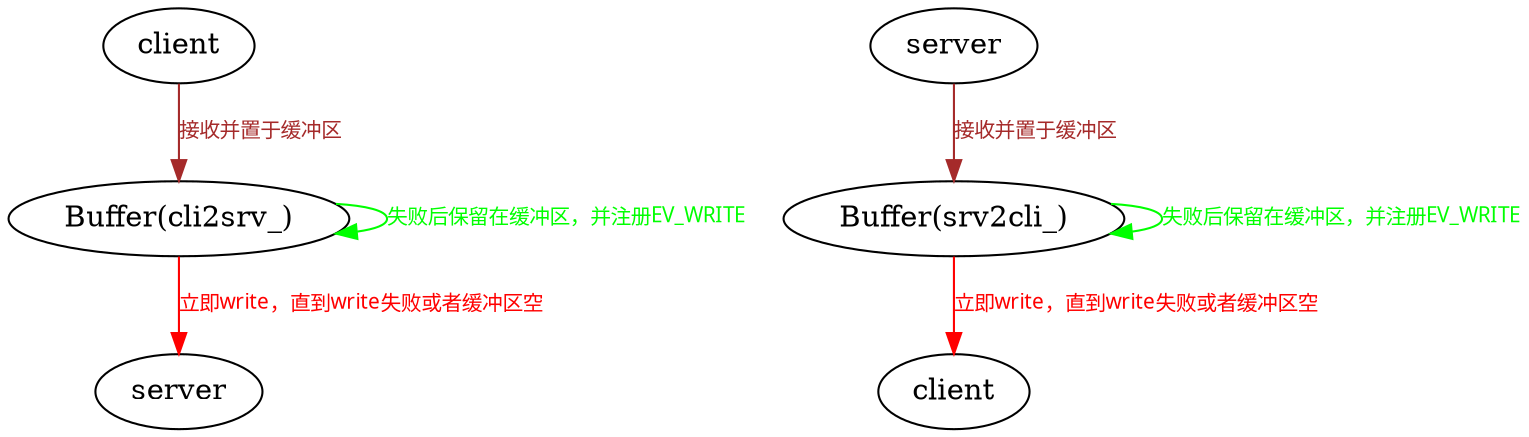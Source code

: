 digraph G {  
	edge [fontname="Microsoft YaHei", fontsize=10, weight=1 ];  
	subgraph G1
	{
		g1c [label="client"]
		g1c2s [label="Buffer(cli2srv_)"]
		g1s [label="server"]
		g1c -> g1c2s [label="接收并置于缓冲区",color=brown, fontcolor=brown]
		g1c2s -> g1s [label="立即write，直到write失败或者缓冲区空",color=red, fontcolor=red]
		g1c2s -> g1c2s [label="失败后保留在缓冲区，并注册EV_WRITE",color=green, fontcolor=green]
	}  
	subgraph G2
	{
		g2s [label="server"]
		g2s2c [label="Buffer(srv2cli_)"]
		g2c [label="client"]
		g2s -> g2s2c [label="接收并置于缓冲区",color=brown, fontcolor=brown]
		g2s2c -> g2c [label="立即write，直到write失败或者缓冲区空",color=red, fontcolor=red]
		g2s2c -> g2s2c [label="失败后保留在缓冲区，并注册EV_WRITE",color=green, fontcolor=green]
	}  
}